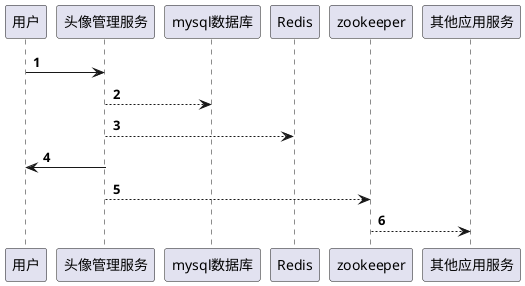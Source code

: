 @startuml
'https://plantuml.com/sequence-diagram

autonumber

用户 -> 头像管理服务:
头像管理服务 --> mysql数据库:
头像管理服务 --> Redis:
头像管理服务 -> 用户
头像管理服务 --> zookeeper:
zookeeper --> 其他应用服务:

@enduml